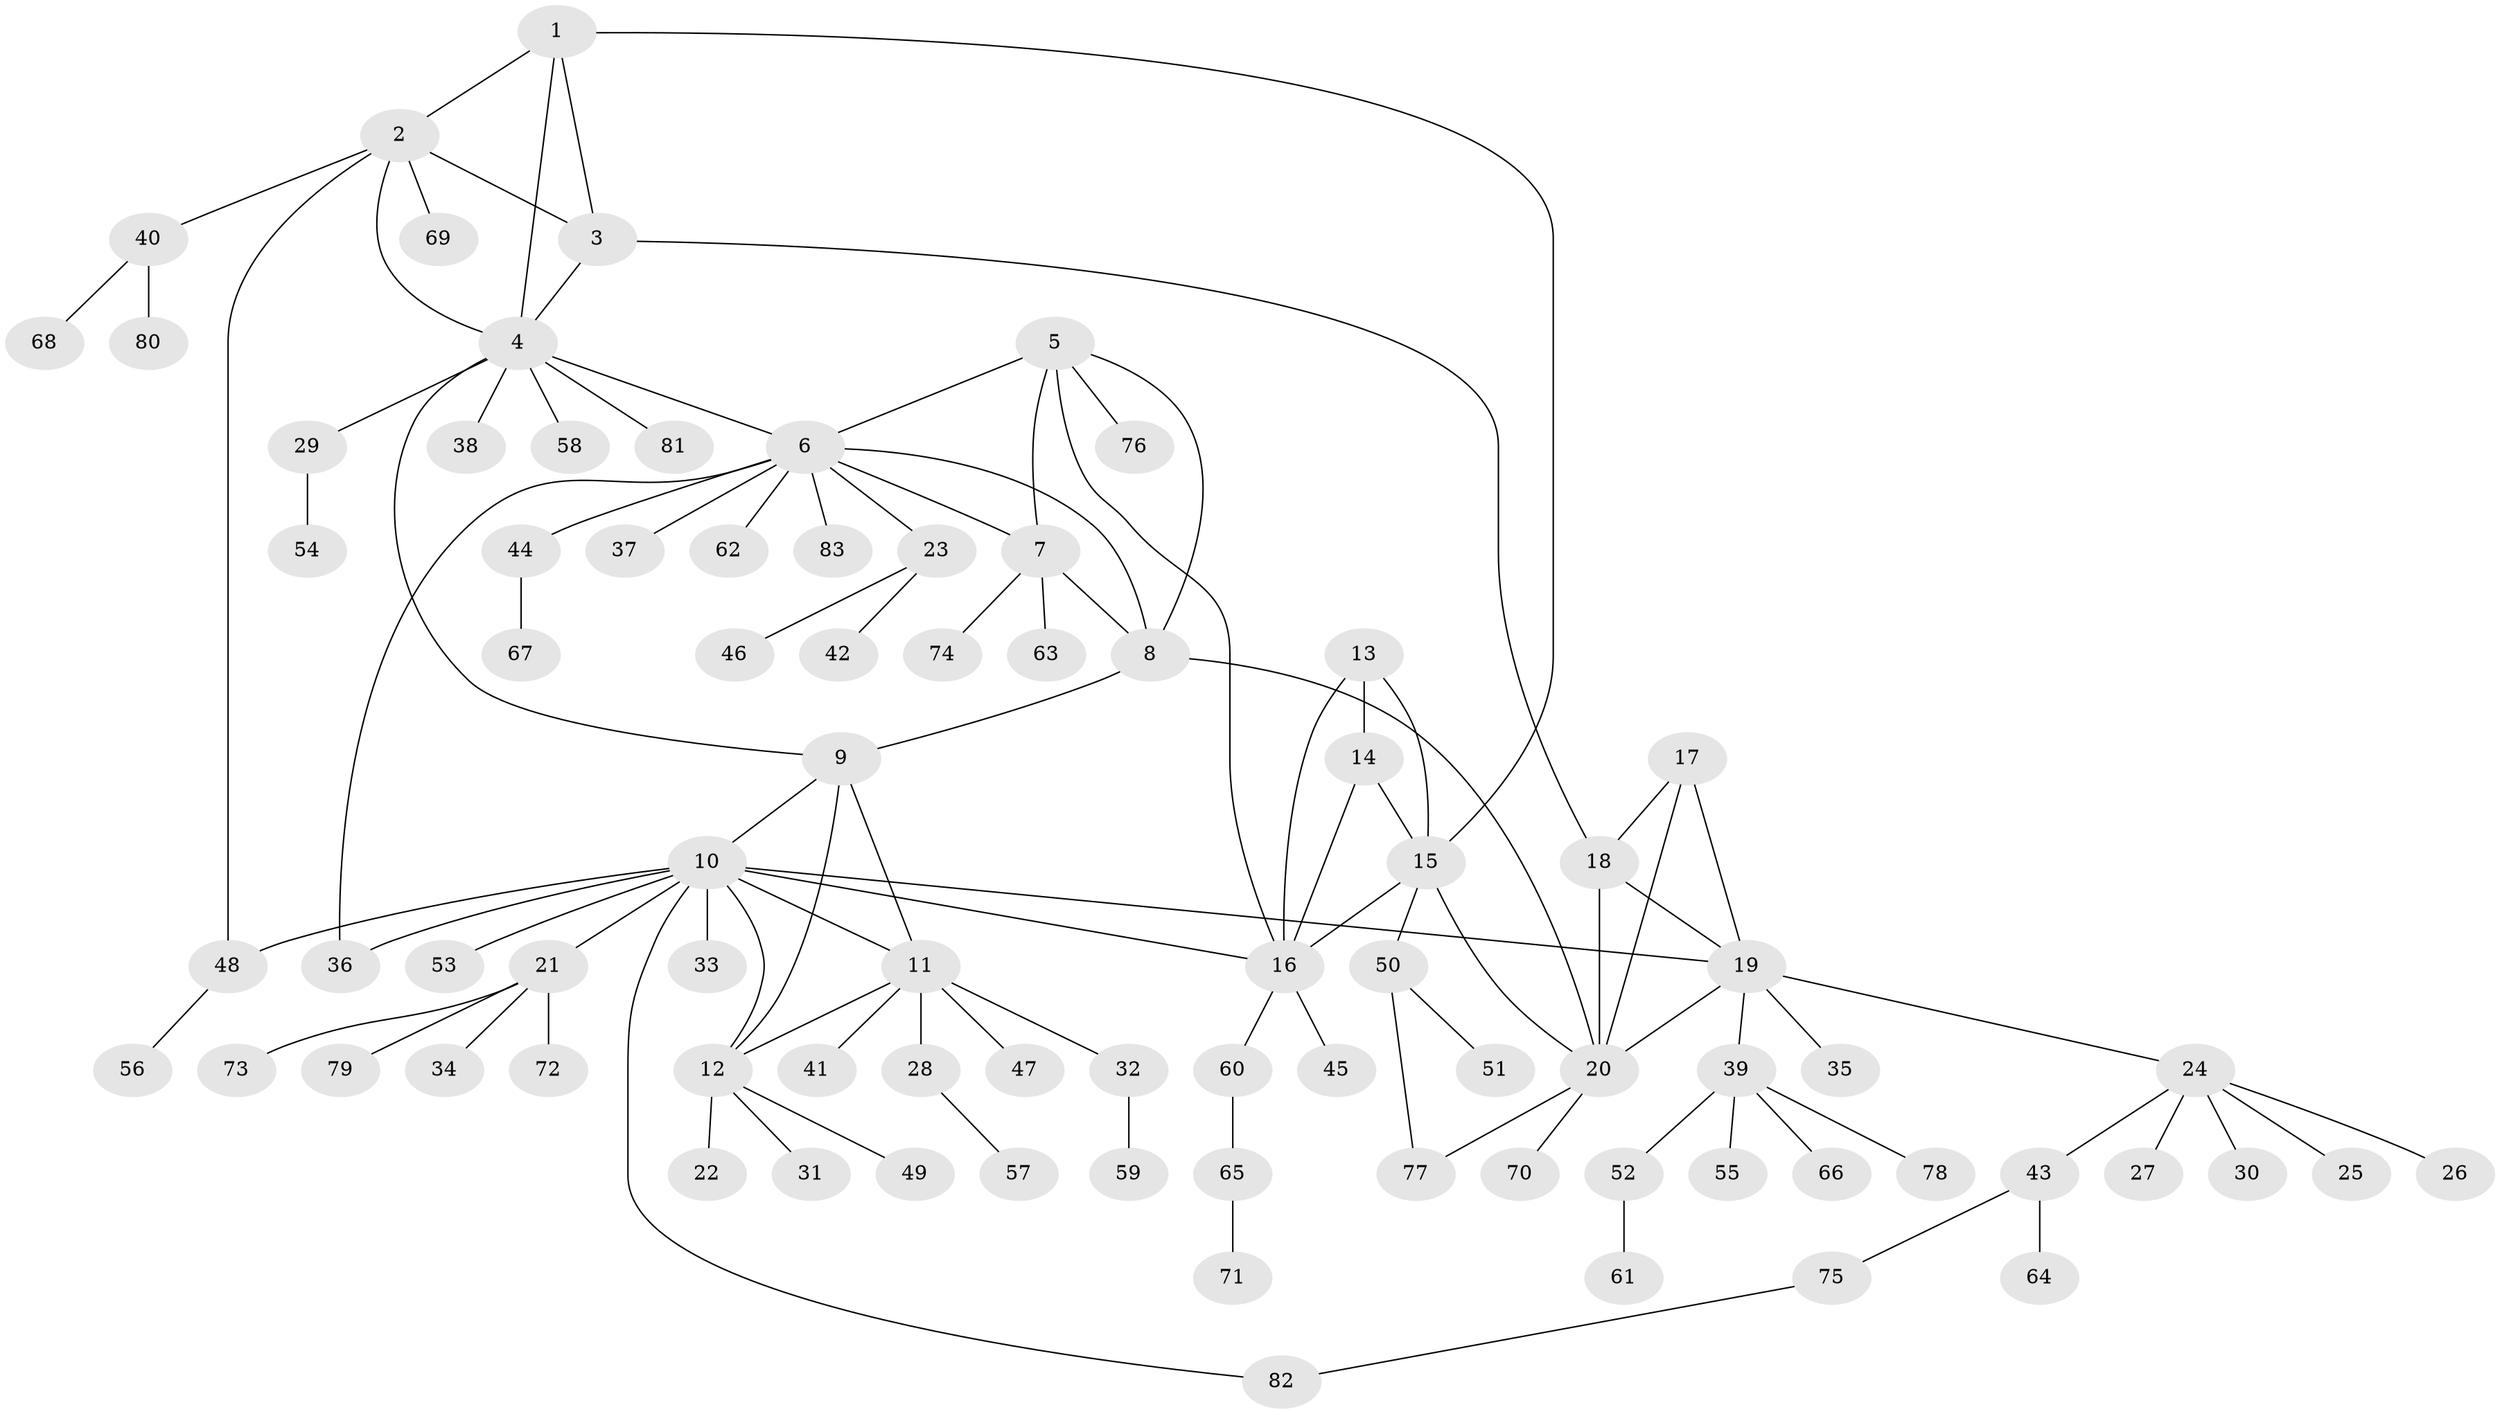// coarse degree distribution, {5: 0.13559322033898305, 4: 0.1016949152542373, 2: 0.15254237288135594, 3: 0.06779661016949153, 1: 0.4745762711864407, 10: 0.01694915254237288, 6: 0.01694915254237288, 7: 0.01694915254237288, 9: 0.01694915254237288}
// Generated by graph-tools (version 1.1) at 2025/37/03/04/25 23:37:36]
// undirected, 83 vertices, 107 edges
graph export_dot {
  node [color=gray90,style=filled];
  1;
  2;
  3;
  4;
  5;
  6;
  7;
  8;
  9;
  10;
  11;
  12;
  13;
  14;
  15;
  16;
  17;
  18;
  19;
  20;
  21;
  22;
  23;
  24;
  25;
  26;
  27;
  28;
  29;
  30;
  31;
  32;
  33;
  34;
  35;
  36;
  37;
  38;
  39;
  40;
  41;
  42;
  43;
  44;
  45;
  46;
  47;
  48;
  49;
  50;
  51;
  52;
  53;
  54;
  55;
  56;
  57;
  58;
  59;
  60;
  61;
  62;
  63;
  64;
  65;
  66;
  67;
  68;
  69;
  70;
  71;
  72;
  73;
  74;
  75;
  76;
  77;
  78;
  79;
  80;
  81;
  82;
  83;
  1 -- 2;
  1 -- 3;
  1 -- 4;
  1 -- 15;
  2 -- 3;
  2 -- 4;
  2 -- 40;
  2 -- 48;
  2 -- 69;
  3 -- 4;
  3 -- 18;
  4 -- 6;
  4 -- 9;
  4 -- 29;
  4 -- 38;
  4 -- 58;
  4 -- 81;
  5 -- 6;
  5 -- 7;
  5 -- 8;
  5 -- 16;
  5 -- 76;
  6 -- 7;
  6 -- 8;
  6 -- 23;
  6 -- 36;
  6 -- 37;
  6 -- 44;
  6 -- 62;
  6 -- 83;
  7 -- 8;
  7 -- 63;
  7 -- 74;
  8 -- 9;
  8 -- 20;
  9 -- 10;
  9 -- 11;
  9 -- 12;
  10 -- 11;
  10 -- 12;
  10 -- 16;
  10 -- 19;
  10 -- 21;
  10 -- 33;
  10 -- 36;
  10 -- 48;
  10 -- 53;
  10 -- 82;
  11 -- 12;
  11 -- 28;
  11 -- 32;
  11 -- 41;
  11 -- 47;
  12 -- 22;
  12 -- 31;
  12 -- 49;
  13 -- 14;
  13 -- 15;
  13 -- 16;
  14 -- 15;
  14 -- 16;
  15 -- 16;
  15 -- 20;
  15 -- 50;
  16 -- 45;
  16 -- 60;
  17 -- 18;
  17 -- 19;
  17 -- 20;
  18 -- 19;
  18 -- 20;
  19 -- 20;
  19 -- 24;
  19 -- 35;
  19 -- 39;
  20 -- 70;
  20 -- 77;
  21 -- 34;
  21 -- 72;
  21 -- 73;
  21 -- 79;
  23 -- 42;
  23 -- 46;
  24 -- 25;
  24 -- 26;
  24 -- 27;
  24 -- 30;
  24 -- 43;
  28 -- 57;
  29 -- 54;
  32 -- 59;
  39 -- 52;
  39 -- 55;
  39 -- 66;
  39 -- 78;
  40 -- 68;
  40 -- 80;
  43 -- 64;
  43 -- 75;
  44 -- 67;
  48 -- 56;
  50 -- 51;
  50 -- 77;
  52 -- 61;
  60 -- 65;
  65 -- 71;
  75 -- 82;
}

